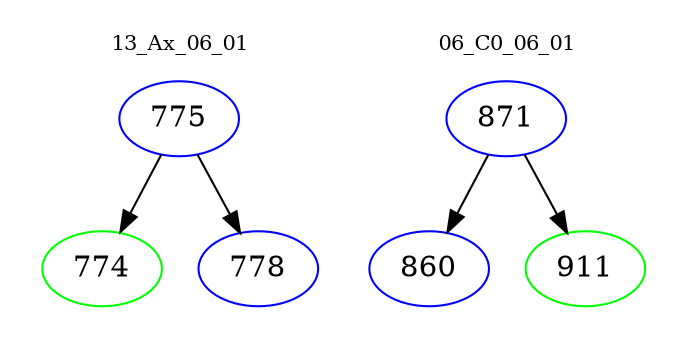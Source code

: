 digraph{
subgraph cluster_0 {
color = white
label = "13_Ax_06_01";
fontsize=10;
T0_775 [label="775", color="blue"]
T0_775 -> T0_774 [color="black"]
T0_774 [label="774", color="green"]
T0_775 -> T0_778 [color="black"]
T0_778 [label="778", color="blue"]
}
subgraph cluster_1 {
color = white
label = "06_C0_06_01";
fontsize=10;
T1_871 [label="871", color="blue"]
T1_871 -> T1_860 [color="black"]
T1_860 [label="860", color="blue"]
T1_871 -> T1_911 [color="black"]
T1_911 [label="911", color="green"]
}
}
